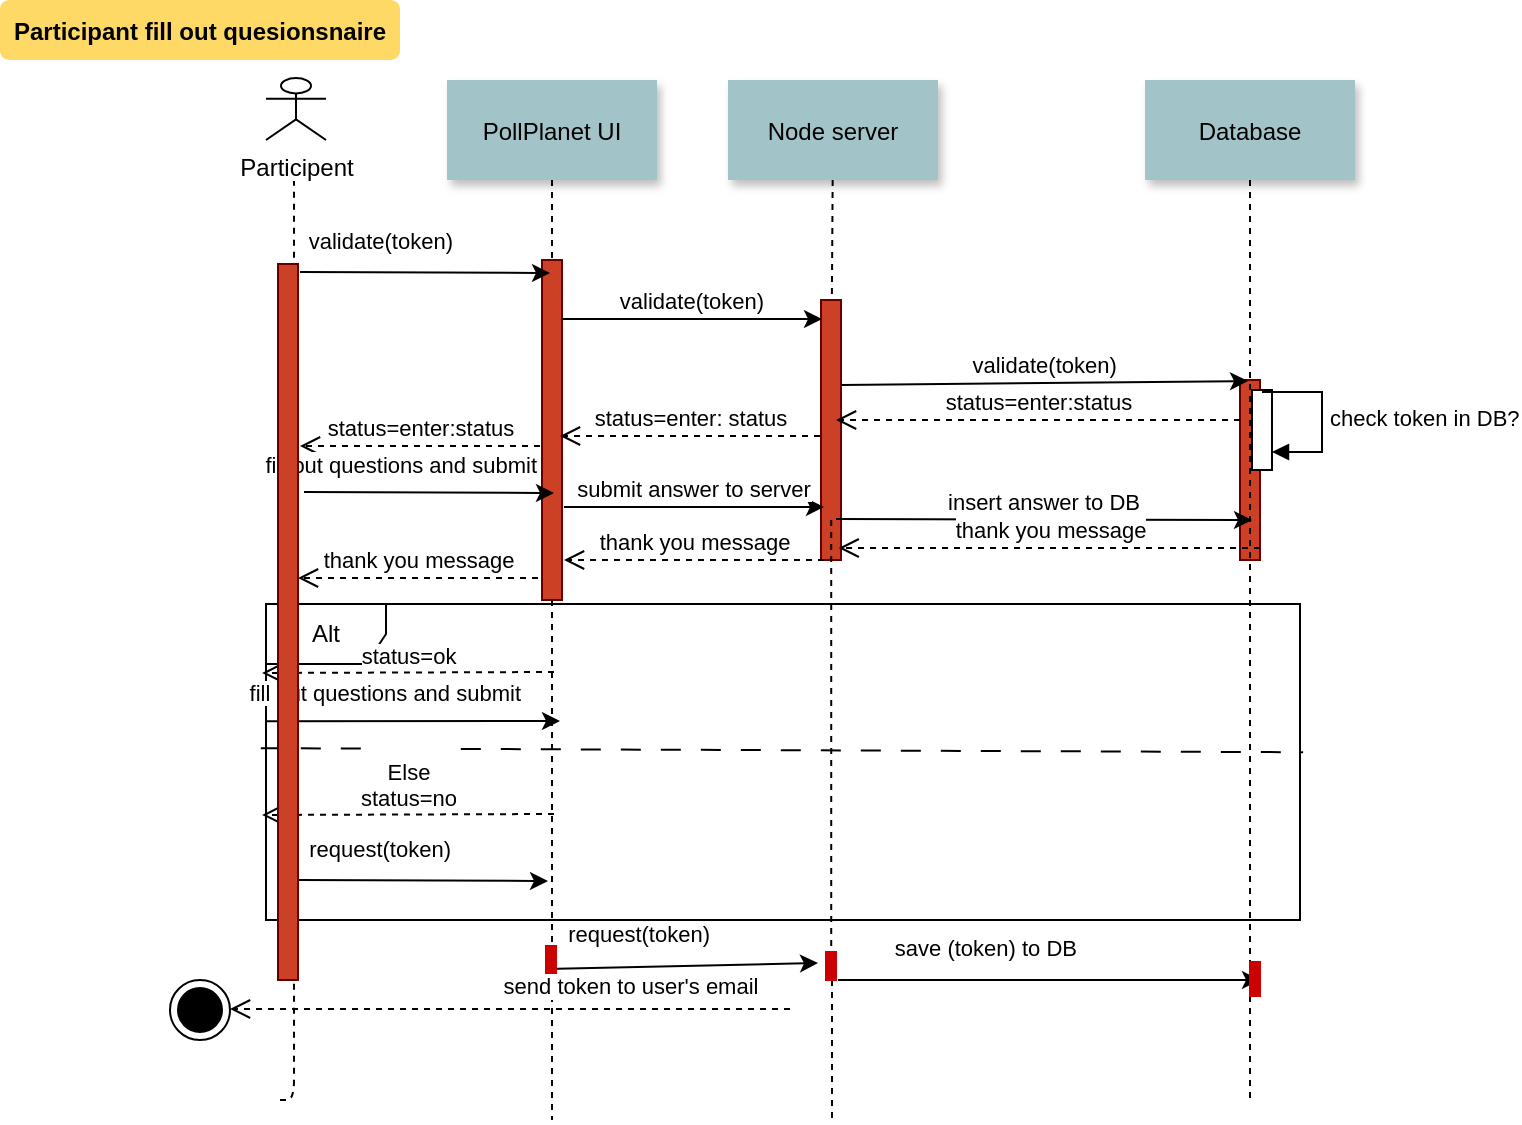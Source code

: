 <mxfile version="21.6.3" type="device">
  <diagram name="Page-1" id="9361dd3d-8414-5efd-6122-117bd74ce7a7">
    <mxGraphModel dx="1034" dy="508" grid="1" gridSize="10" guides="1" tooltips="1" connect="1" arrows="1" fold="1" page="0" pageScale="1.5" pageWidth="826" pageHeight="1169" background="none" math="0" shadow="0">
      <root>
        <mxCell id="0" />
        <mxCell id="1" parent="0" />
        <mxCell id="2" value="" style="fillColor=#CC4125;strokeColor=#660000" parent="1" vertex="1">
          <mxGeometry x="321" y="150" width="10" height="170" as="geometry" />
        </mxCell>
        <mxCell id="3" value="validate(token)" style="edgeStyle=none;verticalLabelPosition=top;verticalAlign=bottom;labelPosition=left;align=right" parent="1" edge="1">
          <mxGeometry width="100" height="100" as="geometry">
            <mxPoint x="200" y="156" as="sourcePoint" />
            <mxPoint x="325" y="156.5" as="targetPoint" />
            <Array as="points" />
            <mxPoint x="16" y="-7" as="offset" />
          </mxGeometry>
        </mxCell>
        <mxCell id="4" value="PollPlanet UI" style="shadow=1;fillColor=#A2C4C9;strokeColor=none" parent="1" vertex="1">
          <mxGeometry x="273.5" y="60" width="105" height="50" as="geometry" />
        </mxCell>
        <mxCell id="6" value="" style="fillColor=#CC4125;strokeColor=#660000" parent="1" vertex="1">
          <mxGeometry x="460.5" y="170" width="10" height="130" as="geometry" />
        </mxCell>
        <mxCell id="7" value="Node server" style="shadow=1;fillColor=#A2C4C9;strokeColor=none" parent="1" vertex="1">
          <mxGeometry x="414" y="60" width="105" height="50" as="geometry" />
        </mxCell>
        <mxCell id="8" value="" style="edgeStyle=none;endArrow=none;dashed=1" parent="1" source="7" target="6" edge="1">
          <mxGeometry x="272.335" y="165" width="100" height="100" as="geometry">
            <mxPoint x="347.259" y="110" as="sourcePoint" />
            <mxPoint x="347.576" y="165" as="targetPoint" />
          </mxGeometry>
        </mxCell>
        <mxCell id="9" value="validate(token)" style="edgeStyle=none;verticalLabelPosition=top;verticalAlign=bottom" parent="1" edge="1">
          <mxGeometry x="220" y="92" width="100" height="100" as="geometry">
            <mxPoint x="331" y="179.5" as="sourcePoint" />
            <mxPoint x="461" y="179.5" as="targetPoint" />
          </mxGeometry>
        </mxCell>
        <mxCell id="21" value="" style="fillColor=#CC4125;strokeColor=#660000" parent="1" vertex="1">
          <mxGeometry x="670" y="210" width="10" height="90" as="geometry" />
        </mxCell>
        <mxCell id="22" value="Database" style="shadow=1;fillColor=#A2C4C9;strokeColor=none" parent="1" vertex="1">
          <mxGeometry x="622.5" y="60" width="105" height="50" as="geometry" />
        </mxCell>
        <mxCell id="23" value="" style="edgeStyle=none;endArrow=none;dashed=1" parent="1" source="FPgmOX6SYPWmQ99vwZZl-116" edge="1">
          <mxGeometry x="614.488" y="175.0" width="100" height="100" as="geometry">
            <mxPoint x="674.653" y="110" as="sourcePoint" />
            <mxPoint x="675" y="570" as="targetPoint" />
          </mxGeometry>
        </mxCell>
        <mxCell id="33" value="" style="edgeStyle=elbowEdgeStyle;elbow=horizontal;endArrow=none;dashed=1" parent="1" source="4" target="2" edge="1">
          <mxGeometry x="230.0" y="310" width="100" height="100" as="geometry">
            <mxPoint x="230.0" y="410" as="sourcePoint" />
            <mxPoint x="330" y="310" as="targetPoint" />
          </mxGeometry>
        </mxCell>
        <mxCell id="44" value="" style="edgeStyle=none;dashed=1;endArrow=none" parent="1" source="2" edge="1">
          <mxGeometry x="50" y="300" width="100" height="100" as="geometry">
            <mxPoint x="171" y="400" as="sourcePoint" />
            <mxPoint x="326" y="580" as="targetPoint" />
          </mxGeometry>
        </mxCell>
        <mxCell id="52" value="" style="edgeStyle=none;endArrow=none;dashed=1" parent="1" source="FPgmOX6SYPWmQ99vwZZl-114" edge="1">
          <mxGeometry x="376.571" y="339.697" width="100" height="100" as="geometry">
            <mxPoint x="465.609" y="280" as="sourcePoint" />
            <mxPoint x="466" y="580" as="targetPoint" />
          </mxGeometry>
        </mxCell>
        <mxCell id="71" value="Participant fill out quesionsnaire" style="rounded=1;fontStyle=1;fillColor=#FFD966;strokeColor=none" parent="1" vertex="1">
          <mxGeometry x="50" y="20" width="200" height="30" as="geometry" />
        </mxCell>
        <mxCell id="FPgmOX6SYPWmQ99vwZZl-90" value="" style="edgeStyle=elbowEdgeStyle;elbow=horizontal;endArrow=none;dashed=1;" parent="1" edge="1">
          <mxGeometry x="230.0" y="310" width="100" height="100" as="geometry">
            <mxPoint x="190" y="570" as="sourcePoint" />
            <mxPoint x="197.333" y="110.486" as="targetPoint" />
            <Array as="points">
              <mxPoint x="197" y="383" />
            </Array>
          </mxGeometry>
        </mxCell>
        <mxCell id="FPgmOX6SYPWmQ99vwZZl-91" value="Participent" style="shape=umlActor;verticalLabelPosition=bottom;verticalAlign=top;html=1;outlineConnect=0;" parent="1" vertex="1">
          <mxGeometry x="183" y="59" width="30" height="31" as="geometry" />
        </mxCell>
        <mxCell id="FPgmOX6SYPWmQ99vwZZl-94" value="Alt" style="shape=umlFrame;whiteSpace=wrap;html=1;pointerEvents=0;" parent="1" vertex="1">
          <mxGeometry x="183" y="322" width="517" height="158" as="geometry" />
        </mxCell>
        <mxCell id="FPgmOX6SYPWmQ99vwZZl-95" value="validate(token)" style="edgeStyle=none;verticalLabelPosition=top;verticalAlign=bottom;exitX=1.017;exitY=0.115;exitDx=0;exitDy=0;exitPerimeter=0;" parent="1" edge="1">
          <mxGeometry width="100" height="100" as="geometry">
            <mxPoint x="470.67" y="212.5" as="sourcePoint" />
            <mxPoint x="674" y="210.5" as="targetPoint" />
            <mxPoint as="offset" />
          </mxGeometry>
        </mxCell>
        <mxCell id="FPgmOX6SYPWmQ99vwZZl-96" value="status=enter:status" style="html=1;verticalAlign=bottom;endArrow=open;dashed=1;endSize=8;edgeStyle=elbowEdgeStyle;elbow=vertical;curved=0;rounded=0;" parent="1" edge="1">
          <mxGeometry relative="1" as="geometry">
            <mxPoint x="670" y="230" as="sourcePoint" />
            <mxPoint x="468" y="230" as="targetPoint" />
          </mxGeometry>
        </mxCell>
        <mxCell id="FPgmOX6SYPWmQ99vwZZl-97" value="status=enter: status" style="html=1;verticalAlign=bottom;endArrow=open;dashed=1;endSize=8;edgeStyle=elbowEdgeStyle;elbow=vertical;curved=0;rounded=0;" parent="1" edge="1">
          <mxGeometry relative="1" as="geometry">
            <mxPoint x="460" y="238" as="sourcePoint" />
            <mxPoint x="330" y="238" as="targetPoint" />
            <mxPoint as="offset" />
          </mxGeometry>
        </mxCell>
        <mxCell id="FPgmOX6SYPWmQ99vwZZl-98" value="status=enter:status" style="html=1;verticalAlign=bottom;endArrow=open;dashed=1;endSize=8;edgeStyle=elbowEdgeStyle;elbow=vertical;curved=0;rounded=0;" parent="1" edge="1">
          <mxGeometry relative="1" as="geometry">
            <mxPoint x="320" y="243" as="sourcePoint" />
            <mxPoint x="200" y="243" as="targetPoint" />
            <mxPoint as="offset" />
          </mxGeometry>
        </mxCell>
        <mxCell id="FPgmOX6SYPWmQ99vwZZl-100" value="fill out questions and submit" style="edgeStyle=none;verticalLabelPosition=top;verticalAlign=bottom;labelPosition=left;align=right" parent="1" edge="1">
          <mxGeometry width="100" height="100" as="geometry">
            <mxPoint x="202" y="266" as="sourcePoint" />
            <mxPoint x="327" y="266.5" as="targetPoint" />
            <Array as="points" />
            <mxPoint x="56" y="-5" as="offset" />
          </mxGeometry>
        </mxCell>
        <mxCell id="FPgmOX6SYPWmQ99vwZZl-101" value="submit answer to server" style="edgeStyle=none;verticalLabelPosition=top;verticalAlign=bottom" parent="1" edge="1">
          <mxGeometry width="100" height="100" as="geometry">
            <mxPoint x="332" y="273.5" as="sourcePoint" />
            <mxPoint x="462" y="273.5" as="targetPoint" />
            <mxPoint as="offset" />
          </mxGeometry>
        </mxCell>
        <mxCell id="FPgmOX6SYPWmQ99vwZZl-102" value="insert answer to DB" style="edgeStyle=none;verticalLabelPosition=top;verticalAlign=bottom" parent="1" edge="1">
          <mxGeometry width="100" height="100" as="geometry">
            <mxPoint x="468" y="279.5" as="sourcePoint" />
            <mxPoint x="676" y="280" as="targetPoint" />
            <mxPoint as="offset" />
          </mxGeometry>
        </mxCell>
        <mxCell id="FPgmOX6SYPWmQ99vwZZl-104" value="" style="html=1;points=[];perimeter=orthogonalPerimeter;outlineConnect=0;targetShapes=umlLifeline;portConstraint=eastwest;newEdgeStyle={&quot;edgeStyle&quot;:&quot;elbowEdgeStyle&quot;,&quot;elbow&quot;:&quot;vertical&quot;,&quot;curved&quot;:0,&quot;rounded&quot;:0};" parent="1" vertex="1">
          <mxGeometry x="676" y="215" width="10" height="40" as="geometry" />
        </mxCell>
        <mxCell id="FPgmOX6SYPWmQ99vwZZl-105" value="check token in DB?" style="html=1;align=left;spacingLeft=2;endArrow=block;rounded=0;edgeStyle=orthogonalEdgeStyle;curved=0;rounded=0;" parent="1" edge="1">
          <mxGeometry relative="1" as="geometry">
            <mxPoint x="681" y="216" as="sourcePoint" />
            <Array as="points">
              <mxPoint x="711" y="246" />
            </Array>
            <mxPoint x="686" y="246" as="targetPoint" />
            <mxPoint as="offset" />
          </mxGeometry>
        </mxCell>
        <mxCell id="FPgmOX6SYPWmQ99vwZZl-106" value="" style="endArrow=none;startArrow=none;endFill=0;startFill=0;endSize=8;html=1;verticalAlign=bottom;dashed=1;labelBackgroundColor=none;dashPattern=10 10;rounded=0;exitX=-0.005;exitY=0.646;exitDx=0;exitDy=0;exitPerimeter=0;entryX=1.003;entryY=0.659;entryDx=0;entryDy=0;entryPerimeter=0;" parent="1" edge="1">
          <mxGeometry width="160" relative="1" as="geometry">
            <mxPoint x="180.415" y="394.068" as="sourcePoint" />
            <mxPoint x="701.551" y="396.122" as="targetPoint" />
          </mxGeometry>
        </mxCell>
        <mxCell id="FPgmOX6SYPWmQ99vwZZl-107" value="status=ok" style="html=1;verticalAlign=bottom;endArrow=open;dashed=1;endSize=8;edgeStyle=elbowEdgeStyle;elbow=vertical;curved=0;rounded=0;entryX=0.002;entryY=0.336;entryDx=0;entryDy=0;entryPerimeter=0;" parent="1" edge="1">
          <mxGeometry x="-0.002" relative="1" as="geometry">
            <mxPoint x="327" y="356" as="sourcePoint" />
            <mxPoint x="181.034" y="357.054" as="targetPoint" />
            <mxPoint as="offset" />
          </mxGeometry>
        </mxCell>
        <mxCell id="FPgmOX6SYPWmQ99vwZZl-108" value="fill out questions and submit" style="edgeStyle=none;verticalLabelPosition=top;verticalAlign=bottom;labelPosition=left;align=right;exitX=0.002;exitY=0.534;exitDx=0;exitDy=0;exitPerimeter=0;" parent="1" edge="1">
          <mxGeometry width="100" height="100" as="geometry">
            <mxPoint x="183.034" y="380.604" as="sourcePoint" />
            <mxPoint x="330" y="380.5" as="targetPoint" />
            <Array as="points" />
            <mxPoint x="56" y="-5" as="offset" />
          </mxGeometry>
        </mxCell>
        <mxCell id="FPgmOX6SYPWmQ99vwZZl-109" value="&lt;br&gt;Else&lt;br&gt;status=no" style="html=1;verticalAlign=bottom;endArrow=open;dashed=1;endSize=8;edgeStyle=elbowEdgeStyle;elbow=vertical;curved=0;rounded=0;entryX=0.002;entryY=0.336;entryDx=0;entryDy=0;entryPerimeter=0;" parent="1" edge="1">
          <mxGeometry x="-0.002" relative="1" as="geometry">
            <mxPoint x="327" y="427" as="sourcePoint" />
            <mxPoint x="181.034" y="428.054" as="targetPoint" />
            <mxPoint as="offset" />
          </mxGeometry>
        </mxCell>
        <mxCell id="FPgmOX6SYPWmQ99vwZZl-110" value="request(token)" style="edgeStyle=none;verticalLabelPosition=top;verticalAlign=bottom;labelPosition=left;align=right" parent="1" edge="1">
          <mxGeometry width="100" height="100" as="geometry">
            <mxPoint x="199" y="460" as="sourcePoint" />
            <mxPoint x="324" y="460.5" as="targetPoint" />
            <Array as="points" />
            <mxPoint x="16" y="-7" as="offset" />
          </mxGeometry>
        </mxCell>
        <mxCell id="FPgmOX6SYPWmQ99vwZZl-111" value="request(token)" style="edgeStyle=none;verticalLabelPosition=top;verticalAlign=bottom;labelPosition=left;align=right" parent="1" edge="1">
          <mxGeometry width="100" height="100" as="geometry">
            <mxPoint x="323" y="504.5" as="sourcePoint" />
            <mxPoint x="459" y="501.5" as="targetPoint" />
            <Array as="points" />
            <mxPoint x="16" y="-7" as="offset" />
          </mxGeometry>
        </mxCell>
        <mxCell id="FPgmOX6SYPWmQ99vwZZl-112" value="save (token) to DB" style="edgeStyle=none;verticalLabelPosition=top;verticalAlign=bottom;labelPosition=left;align=right" parent="1" edge="1">
          <mxGeometry width="100" height="100" as="geometry">
            <mxPoint x="469" y="510" as="sourcePoint" />
            <mxPoint x="680" y="510" as="targetPoint" />
            <Array as="points" />
            <mxPoint x="16" y="-7" as="offset" />
          </mxGeometry>
        </mxCell>
        <mxCell id="FPgmOX6SYPWmQ99vwZZl-113" value="" style="html=1;points=[];perimeter=orthogonalPerimeter;fillColor=strokeColor;strokeColor=#CC0000;" parent="1" vertex="1">
          <mxGeometry x="323" y="493" width="5" height="17" as="geometry" />
        </mxCell>
        <mxCell id="FPgmOX6SYPWmQ99vwZZl-115" value="" style="edgeStyle=none;endArrow=none;dashed=1" parent="1" target="FPgmOX6SYPWmQ99vwZZl-114" edge="1">
          <mxGeometry x="376.571" y="339.697" width="100" height="100" as="geometry">
            <mxPoint x="465.609" y="280" as="sourcePoint" />
            <mxPoint x="466" y="580" as="targetPoint" />
          </mxGeometry>
        </mxCell>
        <mxCell id="FPgmOX6SYPWmQ99vwZZl-114" value="" style="html=1;points=[];perimeter=orthogonalPerimeter;fillColor=strokeColor;strokeColor=#CC0000;" parent="1" vertex="1">
          <mxGeometry x="463" y="496" width="5" height="14" as="geometry" />
        </mxCell>
        <mxCell id="FPgmOX6SYPWmQ99vwZZl-117" value="" style="edgeStyle=none;endArrow=none;dashed=1" parent="1" source="22" target="FPgmOX6SYPWmQ99vwZZl-116" edge="1">
          <mxGeometry x="614.488" y="175.0" width="100" height="100" as="geometry">
            <mxPoint x="675" y="110" as="sourcePoint" />
            <mxPoint x="675" y="570" as="targetPoint" />
            <Array as="points">
              <mxPoint x="675" y="320" />
            </Array>
          </mxGeometry>
        </mxCell>
        <mxCell id="FPgmOX6SYPWmQ99vwZZl-116" value="" style="html=1;points=[];perimeter=orthogonalPerimeter;fillColor=strokeColor;strokeColor=#CC0000;" parent="1" vertex="1">
          <mxGeometry x="675" y="501" width="5" height="17" as="geometry" />
        </mxCell>
        <mxCell id="FPgmOX6SYPWmQ99vwZZl-118" value="send token to user&#39;s email" style="html=1;verticalAlign=bottom;endArrow=open;dashed=1;endSize=8;edgeStyle=elbowEdgeStyle;elbow=vertical;curved=0;rounded=0;" parent="1" edge="1">
          <mxGeometry x="-0.426" y="-3" relative="1" as="geometry">
            <mxPoint x="445" y="524.5" as="sourcePoint" />
            <mxPoint x="165" y="524.5" as="targetPoint" />
            <mxPoint as="offset" />
          </mxGeometry>
        </mxCell>
        <mxCell id="FPgmOX6SYPWmQ99vwZZl-119" value="" style="fillColor=#CC4125;strokeColor=#660000" parent="1" vertex="1">
          <mxGeometry x="189" y="152" width="10" height="358" as="geometry" />
        </mxCell>
        <mxCell id="2lJ6hbckia2wUGVyLtlo-71" value="" style="ellipse;html=1;shape=endState;fillColor=strokeColor;" parent="1" vertex="1">
          <mxGeometry x="135" y="510" width="30" height="30" as="geometry" />
        </mxCell>
        <mxCell id="2lJ6hbckia2wUGVyLtlo-72" value="thank you message" style="html=1;verticalAlign=bottom;endArrow=open;dashed=1;endSize=8;edgeStyle=elbowEdgeStyle;elbow=vertical;curved=0;rounded=0;entryX=0.883;entryY=0.856;entryDx=0;entryDy=0;entryPerimeter=0;" parent="1" edge="1">
          <mxGeometry relative="1" as="geometry">
            <mxPoint x="680" y="294" as="sourcePoint" />
            <mxPoint x="469.33" y="294.28" as="targetPoint" />
          </mxGeometry>
        </mxCell>
        <mxCell id="2lJ6hbckia2wUGVyLtlo-73" value="thank you message" style="html=1;verticalAlign=bottom;endArrow=open;dashed=1;endSize=8;edgeStyle=elbowEdgeStyle;elbow=vertical;curved=0;rounded=0;" parent="1" edge="1">
          <mxGeometry relative="1" as="geometry">
            <mxPoint x="462" y="300" as="sourcePoint" />
            <mxPoint x="332" y="300" as="targetPoint" />
            <mxPoint as="offset" />
          </mxGeometry>
        </mxCell>
        <mxCell id="2lJ6hbckia2wUGVyLtlo-74" value="thank you message" style="html=1;verticalAlign=bottom;endArrow=open;dashed=1;endSize=8;edgeStyle=elbowEdgeStyle;elbow=vertical;curved=0;rounded=0;" parent="1" edge="1">
          <mxGeometry relative="1" as="geometry">
            <mxPoint x="319" y="309" as="sourcePoint" />
            <mxPoint x="199" y="309" as="targetPoint" />
            <mxPoint as="offset" />
          </mxGeometry>
        </mxCell>
      </root>
    </mxGraphModel>
  </diagram>
</mxfile>
